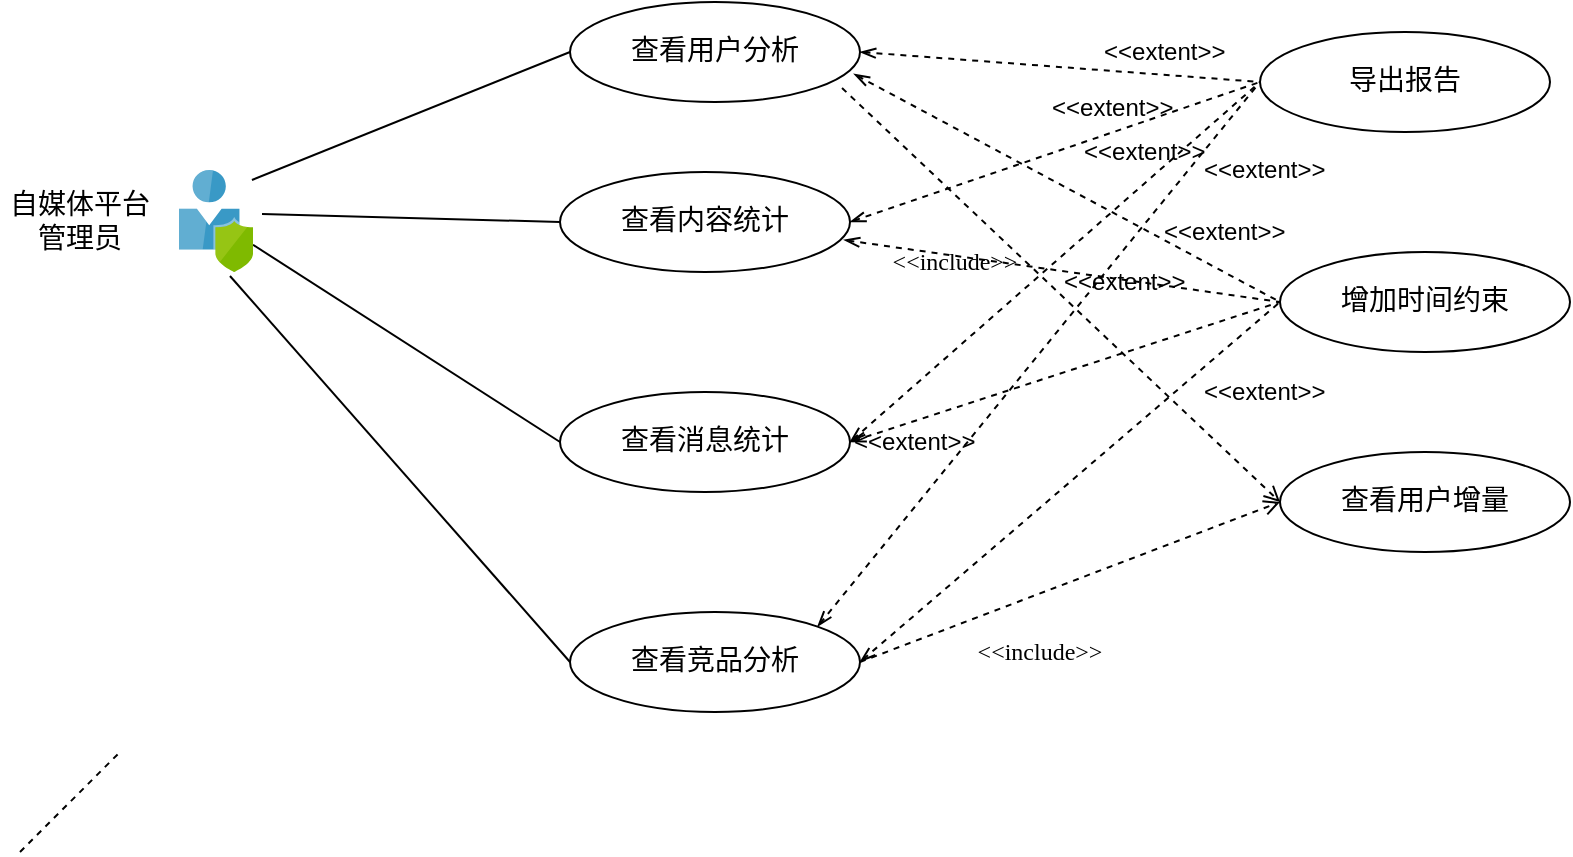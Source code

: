 <mxfile version="12.1.7" type="device" pages="1"><diagram id="kLkyTT4RMx1ix4jsi-1U" name="Page-1"><mxGraphModel dx="1102" dy="826" grid="1" gridSize="10" guides="1" tooltips="1" connect="1" arrows="1" fold="1" page="1" pageScale="1" pageWidth="827" pageHeight="1169" math="0" shadow="0"><root><mxCell id="0"/><mxCell id="1" parent="0"/><mxCell id="CRW-AWzinLaDZA1XfrDs-1" style="edgeStyle=none;rounded=0;orthogonalLoop=1;jettySize=auto;html=1;entryX=0;entryY=0.5;entryDx=0;entryDy=0;startArrow=none;startFill=0;endArrow=none;endFill=0;fontFamily=SF Mono;fontSize=14;exitX=0.986;exitY=0.098;exitDx=0;exitDy=0;exitPerimeter=0;" parent="1" source="CRW-AWzinLaDZA1XfrDs-2" target="CRW-AWzinLaDZA1XfrDs-4" edge="1"><mxGeometry relative="1" as="geometry"/></mxCell><mxCell id="CRW-AWzinLaDZA1XfrDs-7" style="rounded=0;orthogonalLoop=1;jettySize=auto;html=1;endArrow=none;endFill=0;entryX=0;entryY=0.5;entryDx=0;entryDy=0;fontFamily=SF Mono;" parent="1" source="CRW-AWzinLaDZA1XfrDs-2" target="CRW-AWzinLaDZA1XfrDs-6" edge="1"><mxGeometry relative="1" as="geometry"/></mxCell><mxCell id="CRW-AWzinLaDZA1XfrDs-2" value="" style="aspect=fixed;html=1;points=[];align=center;image;fontSize=12;image=img/lib/mscae/User_Privacy.svg;fontFamily=SF Mono;" parent="1" vertex="1"><mxGeometry x="89.5" y="409" width="37" height="51" as="geometry"/></mxCell><mxCell id="CRW-AWzinLaDZA1XfrDs-3" value="自媒体平台&lt;br style=&quot;font-size: 14px;&quot;&gt;管理员" style="text;html=1;strokeColor=none;fillColor=none;align=center;verticalAlign=middle;whiteSpace=wrap;rounded=0;fontFamily=SF Mono;fontStyle=0;fontSize=14;" parent="1" vertex="1"><mxGeometry y="420" width="80" height="30" as="geometry"/></mxCell><mxCell id="CRW-AWzinLaDZA1XfrDs-4" value="查看用户分析" style="ellipse;whiteSpace=wrap;html=1;fontFamily=SF Mono;fontSize=14;" parent="1" vertex="1"><mxGeometry x="285" y="325" width="145" height="50" as="geometry"/></mxCell><mxCell id="CRW-AWzinLaDZA1XfrDs-6" value="查看消息统计" style="ellipse;whiteSpace=wrap;html=1;fontFamily=SF Mono;fontSize=14;" parent="1" vertex="1"><mxGeometry x="280" y="520" width="145" height="50" as="geometry"/></mxCell><mxCell id="t-kPrcUoOG5ooZXRRB7P-1" value="查看内容统计" style="ellipse;whiteSpace=wrap;html=1;fontFamily=SF Mono;fontSize=14;" parent="1" vertex="1"><mxGeometry x="280" y="410" width="145" height="50" as="geometry"/></mxCell><mxCell id="t-kPrcUoOG5ooZXRRB7P-2" value="查看竞品分析" style="ellipse;whiteSpace=wrap;html=1;fontFamily=SF Mono;fontSize=14;" parent="1" vertex="1"><mxGeometry x="285" y="630" width="145" height="50" as="geometry"/></mxCell><mxCell id="t-kPrcUoOG5ooZXRRB7P-3" value="" style="endArrow=none;html=1;exitX=1.122;exitY=0.431;exitDx=0;exitDy=0;exitPerimeter=0;entryX=0;entryY=0.5;entryDx=0;entryDy=0;fontFamily=SF Mono;" parent="1" source="CRW-AWzinLaDZA1XfrDs-2" target="t-kPrcUoOG5ooZXRRB7P-1" edge="1"><mxGeometry width="50" height="50" relative="1" as="geometry"><mxPoint x="160" y="740" as="sourcePoint"/><mxPoint x="240" y="560" as="targetPoint"/></mxGeometry></mxCell><mxCell id="t-kPrcUoOG5ooZXRRB7P-4" value="" style="endArrow=none;html=1;exitX=0.689;exitY=1.039;exitDx=0;exitDy=0;exitPerimeter=0;entryX=0;entryY=0.5;entryDx=0;entryDy=0;fontFamily=SF Mono;" parent="1" source="CRW-AWzinLaDZA1XfrDs-2" target="t-kPrcUoOG5ooZXRRB7P-2" edge="1"><mxGeometry width="50" height="50" relative="1" as="geometry"><mxPoint x="130" y="610" as="sourcePoint"/><mxPoint x="180" y="560" as="targetPoint"/></mxGeometry></mxCell><mxCell id="t-kPrcUoOG5ooZXRRB7P-5" value="查看用户增量" style="ellipse;whiteSpace=wrap;html=1;fontFamily=SF Mono;fontSize=14;" parent="1" vertex="1"><mxGeometry x="640" y="550" width="145" height="50" as="geometry"/></mxCell><mxCell id="t-kPrcUoOG5ooZXRRB7P-10" value="" style="endArrow=open;html=1;exitX=0.938;exitY=0.86;exitDx=0;exitDy=0;entryX=0;entryY=0.5;entryDx=0;entryDy=0;fontFamily=SF Mono;endFill=0;dashed=1;exitPerimeter=0;" parent="1" source="CRW-AWzinLaDZA1XfrDs-4" target="t-kPrcUoOG5ooZXRRB7P-5" edge="1"><mxGeometry width="50" height="50" relative="1" as="geometry"><mxPoint x="500" y="430" as="sourcePoint"/><mxPoint x="550" y="380" as="targetPoint"/></mxGeometry></mxCell><mxCell id="t-kPrcUoOG5ooZXRRB7P-13" value="" style="endArrow=open;html=1;exitX=1;exitY=0.5;exitDx=0;exitDy=0;entryX=0;entryY=0.5;entryDx=0;entryDy=0;fontFamily=SF Mono;endFill=0;dashed=1;" parent="1" source="t-kPrcUoOG5ooZXRRB7P-2" target="t-kPrcUoOG5ooZXRRB7P-5" edge="1"><mxGeometry width="50" height="50" relative="1" as="geometry"><mxPoint x="480" y="710" as="sourcePoint"/><mxPoint x="640" y="340" as="targetPoint"/></mxGeometry></mxCell><mxCell id="t-kPrcUoOG5ooZXRRB7P-17" value="&amp;lt;&amp;lt;include&amp;gt;&amp;gt;" style="text;html=1;strokeColor=none;fillColor=none;align=center;verticalAlign=middle;whiteSpace=wrap;rounded=0;fontFamily=SF Mono;" parent="1" vertex="1"><mxGeometry x="435" y="445" width="85" height="20" as="geometry"/></mxCell><mxCell id="t-kPrcUoOG5ooZXRRB7P-18" value="&amp;lt;&amp;lt;include&amp;gt;&amp;gt;" style="text;html=1;strokeColor=none;fillColor=none;align=center;verticalAlign=middle;whiteSpace=wrap;rounded=0;fontFamily=SF Mono;" parent="1" vertex="1"><mxGeometry x="480" y="640" width="80" height="20" as="geometry"/></mxCell><mxCell id="A1ApXGZ9H_G6MH53m9Kc-2" value="导出报告" style="ellipse;whiteSpace=wrap;html=1;fontFamily=SF Mono;fontSize=14;" vertex="1" parent="1"><mxGeometry x="630" y="340" width="145" height="50" as="geometry"/></mxCell><mxCell id="A1ApXGZ9H_G6MH53m9Kc-3" value="" style="endArrow=none;dashed=1;html=1;" edge="1" parent="1"><mxGeometry width="50" height="50" relative="1" as="geometry"><mxPoint x="10" y="750" as="sourcePoint"/><mxPoint x="60" y="700" as="targetPoint"/></mxGeometry></mxCell><mxCell id="A1ApXGZ9H_G6MH53m9Kc-5" value="" style="endArrow=none;dashed=1;html=1;entryX=0;entryY=0.5;entryDx=0;entryDy=0;startArrow=openThin;startFill=0;" edge="1" parent="1" target="A1ApXGZ9H_G6MH53m9Kc-2"><mxGeometry width="50" height="50" relative="1" as="geometry"><mxPoint x="430" y="350" as="sourcePoint"/><mxPoint x="600" y="210" as="targetPoint"/></mxGeometry></mxCell><mxCell id="A1ApXGZ9H_G6MH53m9Kc-6" value="" style="endArrow=none;dashed=1;html=1;entryX=0;entryY=0.5;entryDx=0;entryDy=0;startArrow=openThin;startFill=0;exitX=1;exitY=0.5;exitDx=0;exitDy=0;" edge="1" parent="1" source="t-kPrcUoOG5ooZXRRB7P-1" target="A1ApXGZ9H_G6MH53m9Kc-2"><mxGeometry width="50" height="50" relative="1" as="geometry"><mxPoint x="440" y="360" as="sourcePoint"/><mxPoint x="640" y="375" as="targetPoint"/></mxGeometry></mxCell><mxCell id="A1ApXGZ9H_G6MH53m9Kc-7" value="" style="endArrow=none;dashed=1;html=1;entryX=0;entryY=0.5;entryDx=0;entryDy=0;startArrow=openThin;startFill=0;exitX=1;exitY=0.5;exitDx=0;exitDy=0;" edge="1" parent="1" source="CRW-AWzinLaDZA1XfrDs-6" target="A1ApXGZ9H_G6MH53m9Kc-2"><mxGeometry width="50" height="50" relative="1" as="geometry"><mxPoint x="450" y="370" as="sourcePoint"/><mxPoint x="650" y="385" as="targetPoint"/></mxGeometry></mxCell><mxCell id="A1ApXGZ9H_G6MH53m9Kc-8" value="" style="endArrow=none;dashed=1;html=1;entryX=0;entryY=0.5;entryDx=0;entryDy=0;startArrow=openThin;startFill=0;exitX=1;exitY=0;exitDx=0;exitDy=0;" edge="1" parent="1" source="t-kPrcUoOG5ooZXRRB7P-2" target="A1ApXGZ9H_G6MH53m9Kc-2"><mxGeometry width="50" height="50" relative="1" as="geometry"><mxPoint x="435" y="650" as="sourcePoint"/><mxPoint x="640" y="375" as="targetPoint"/></mxGeometry></mxCell><mxCell id="A1ApXGZ9H_G6MH53m9Kc-9" value="增加时间约束" style="ellipse;whiteSpace=wrap;html=1;fontFamily=SF Mono;fontSize=14;" vertex="1" parent="1"><mxGeometry x="640" y="450" width="145" height="50" as="geometry"/></mxCell><mxCell id="A1ApXGZ9H_G6MH53m9Kc-12" value="" style="endArrow=none;dashed=1;html=1;entryX=0;entryY=0.5;entryDx=0;entryDy=0;startArrow=openThin;startFill=0;exitX=1;exitY=0.5;exitDx=0;exitDy=0;" edge="1" parent="1" source="t-kPrcUoOG5ooZXRRB7P-2" target="A1ApXGZ9H_G6MH53m9Kc-9"><mxGeometry width="50" height="50" relative="1" as="geometry"><mxPoint x="445" y="660" as="sourcePoint"/><mxPoint x="640" y="375" as="targetPoint"/></mxGeometry></mxCell><mxCell id="A1ApXGZ9H_G6MH53m9Kc-13" value="" style="endArrow=none;dashed=1;html=1;entryX=0;entryY=0.5;entryDx=0;entryDy=0;startArrow=openThin;startFill=0;exitX=1;exitY=0.5;exitDx=0;exitDy=0;" edge="1" parent="1" source="CRW-AWzinLaDZA1XfrDs-6" target="A1ApXGZ9H_G6MH53m9Kc-9"><mxGeometry width="50" height="50" relative="1" as="geometry"><mxPoint x="420" y="550" as="sourcePoint"/><mxPoint x="650" y="385" as="targetPoint"/></mxGeometry></mxCell><mxCell id="A1ApXGZ9H_G6MH53m9Kc-14" value="" style="endArrow=none;dashed=1;html=1;entryX=0;entryY=0.5;entryDx=0;entryDy=0;startArrow=openThin;startFill=0;exitX=0.979;exitY=0.68;exitDx=0;exitDy=0;exitPerimeter=0;" edge="1" parent="1" source="t-kPrcUoOG5ooZXRRB7P-1" target="A1ApXGZ9H_G6MH53m9Kc-9"><mxGeometry width="50" height="50" relative="1" as="geometry"><mxPoint x="465" y="680" as="sourcePoint"/><mxPoint x="660" y="395" as="targetPoint"/></mxGeometry></mxCell><mxCell id="A1ApXGZ9H_G6MH53m9Kc-15" value="" style="endArrow=none;dashed=1;html=1;entryX=0;entryY=0.5;entryDx=0;entryDy=0;startArrow=openThin;startFill=0;exitX=0.979;exitY=0.72;exitDx=0;exitDy=0;exitPerimeter=0;" edge="1" parent="1" source="CRW-AWzinLaDZA1XfrDs-4" target="A1ApXGZ9H_G6MH53m9Kc-9"><mxGeometry width="50" height="50" relative="1" as="geometry"><mxPoint x="475" y="690" as="sourcePoint"/><mxPoint x="670" y="405" as="targetPoint"/></mxGeometry></mxCell><mxCell id="A1ApXGZ9H_G6MH53m9Kc-16" value="&amp;lt;&amp;lt;extent&amp;gt;&amp;gt;&lt;br&gt;" style="text;html=1;resizable=0;points=[];autosize=1;align=left;verticalAlign=top;spacingTop=-4;" vertex="1" parent="1"><mxGeometry x="550" y="340" width="80" height="20" as="geometry"/></mxCell><mxCell id="A1ApXGZ9H_G6MH53m9Kc-17" value="&amp;lt;&amp;lt;extent&amp;gt;&amp;gt;&lt;br&gt;" style="text;html=1;resizable=0;points=[];autosize=1;align=left;verticalAlign=top;spacingTop=-4;" vertex="1" parent="1"><mxGeometry x="540" y="390" width="80" height="20" as="geometry"/></mxCell><mxCell id="A1ApXGZ9H_G6MH53m9Kc-18" value="&amp;lt;&amp;lt;extent&amp;gt;&amp;gt;&lt;br&gt;" style="text;html=1;resizable=0;points=[];autosize=1;align=left;verticalAlign=top;spacingTop=-4;" vertex="1" parent="1"><mxGeometry x="524" y="367.5" width="80" height="20" as="geometry"/></mxCell><mxCell id="A1ApXGZ9H_G6MH53m9Kc-19" value="&amp;lt;&amp;lt;extent&amp;gt;&amp;gt;&lt;br&gt;" style="text;html=1;resizable=0;points=[];autosize=1;align=left;verticalAlign=top;spacingTop=-4;" vertex="1" parent="1"><mxGeometry x="600" y="399" width="80" height="20" as="geometry"/></mxCell><mxCell id="A1ApXGZ9H_G6MH53m9Kc-21" value="&amp;lt;&amp;lt;extent&amp;gt;&amp;gt;&lt;br&gt;" style="text;html=1;resizable=0;points=[];autosize=1;align=left;verticalAlign=top;spacingTop=-4;" vertex="1" parent="1"><mxGeometry x="580" y="430" width="80" height="20" as="geometry"/></mxCell><mxCell id="A1ApXGZ9H_G6MH53m9Kc-22" value="&amp;lt;&amp;lt;extent&amp;gt;&amp;gt;&lt;br&gt;" style="text;html=1;resizable=0;points=[];autosize=1;align=left;verticalAlign=top;spacingTop=-4;" vertex="1" parent="1"><mxGeometry x="530" y="455" width="80" height="20" as="geometry"/></mxCell><mxCell id="A1ApXGZ9H_G6MH53m9Kc-23" value="&amp;lt;&amp;lt;extent&amp;gt;&amp;gt;&lt;br&gt;" style="text;html=1;resizable=0;points=[];autosize=1;align=left;verticalAlign=top;spacingTop=-4;" vertex="1" parent="1"><mxGeometry x="600" y="510" width="80" height="20" as="geometry"/></mxCell><mxCell id="A1ApXGZ9H_G6MH53m9Kc-26" value="&amp;lt;&amp;lt;extent&amp;gt;&amp;gt;&lt;br&gt;" style="text;html=1;resizable=0;points=[];autosize=1;align=left;verticalAlign=top;spacingTop=-4;" vertex="1" parent="1"><mxGeometry x="425" y="535" width="80" height="20" as="geometry"/></mxCell></root></mxGraphModel></diagram></mxfile>
